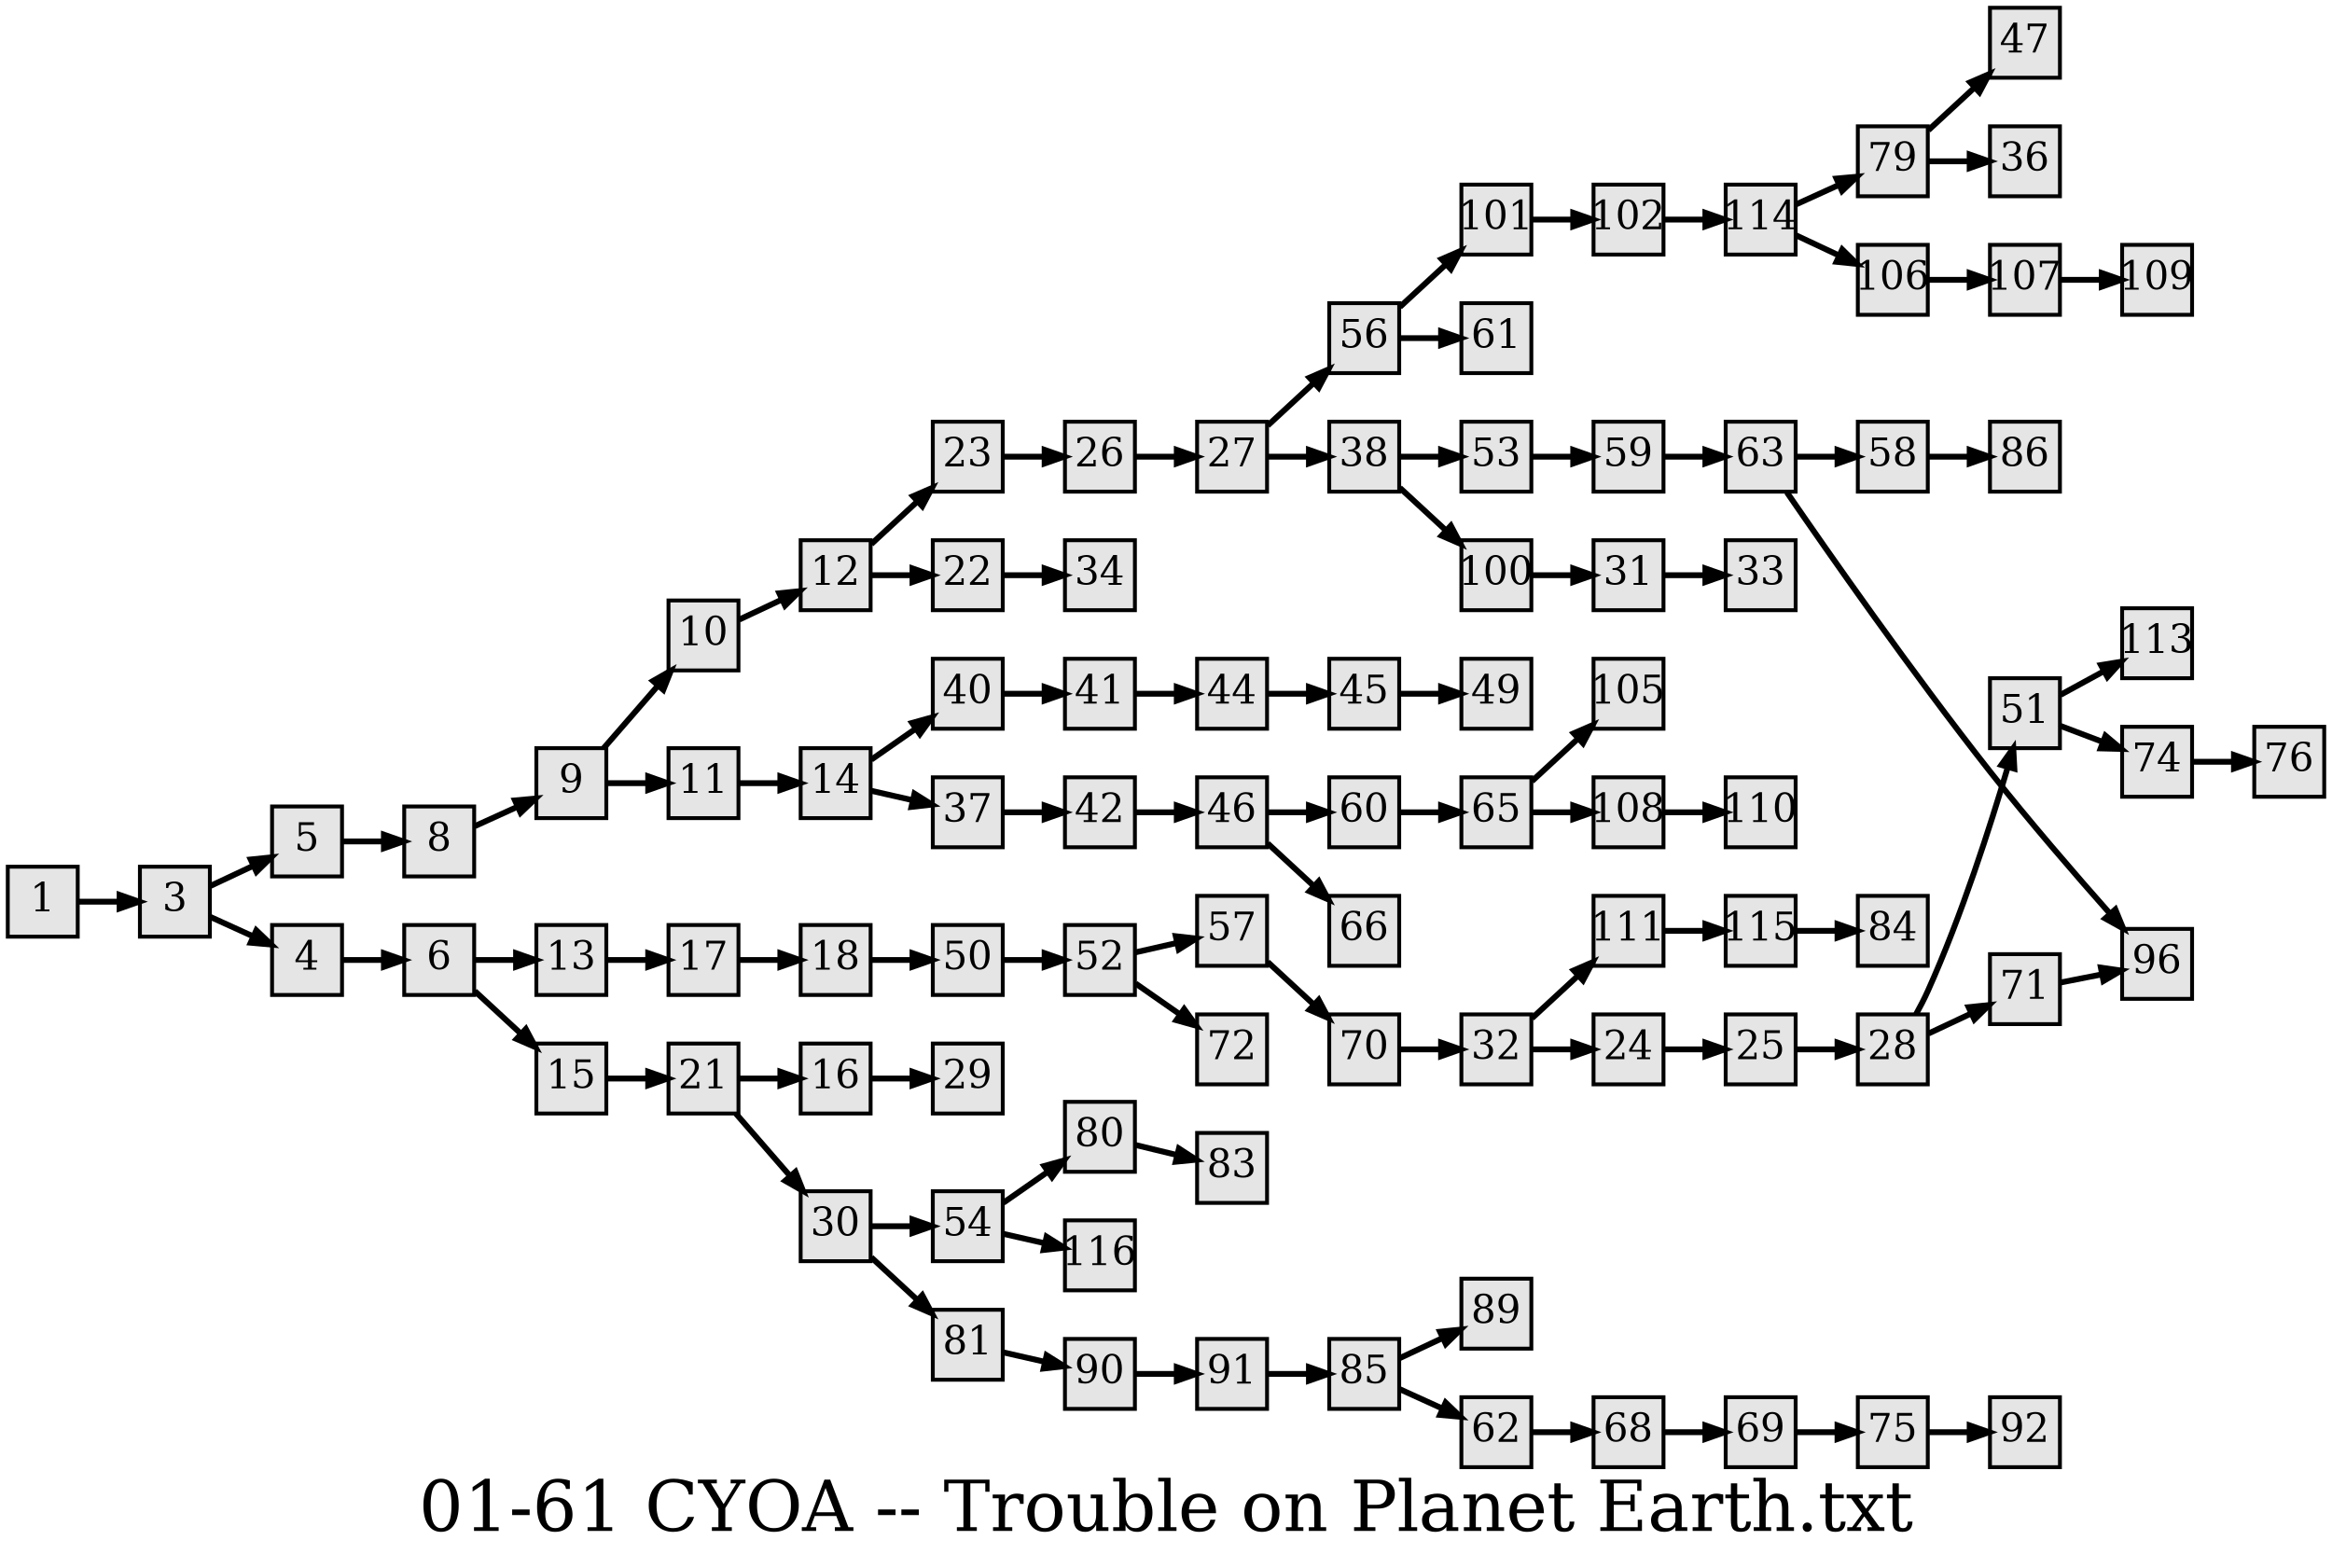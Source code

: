 digraph g{
  graph [ label="01-61 CYOA -- Trouble on Planet Earth.txt" rankdir=LR, ordering=out, fontsize=36, nodesep="0.35", ranksep="0.45"];
  node  [shape=rect, penwidth=2, fontsize=20, style=filled, fillcolor=grey90, margin="0,0", labelfloat=true, regular=true, fixedsize=true];
  edge  [labelfloat=true, penwidth=3, fontsize=12];

  1 -> 3;
  3 -> 5;
  3 -> 4;
  4 -> 6;
  5 -> 8;
  6 -> 13;
  6 -> 15;
  8 -> 9;
  9 -> 10;
  9 -> 11;
  10 -> 12;
  11 -> 14;
  12 -> 23;
  12 -> 22;
  13 -> 17;
  14 -> 40;
  14 -> 37;
  15 -> 21;
  16 -> 29;
  17 -> 18;
  18 -> 50;
  21 -> 16;
  21 -> 30;
  22 -> 34;
  23 -> 26;
  24 -> 25;
  25 -> 28;
  26 -> 27;
  27 -> 56;
  27 -> 38;
  28 -> 51;
  28 -> 71;
  30 -> 54;
  30 -> 81;
  31 -> 33;
  32 -> 111;
  32 -> 24;
  37 -> 42;
  38 -> 53;
  38 -> 100;
  40 -> 41;
  41 -> 44;
  42 -> 46;
  44 -> 45;
  45 -> 49;
  46 -> 60;
  46 -> 66;
  50 -> 52;
  51 -> 113;
  51 -> 74;
  52 -> 57;
  52 -> 72;
  53 -> 59;
  54 -> 80;
  54 -> 116;
  56 -> 101;
  56 -> 61;
  57 -> 70;
  58 -> 86;
  59 -> 63;
  60 -> 65;
  62 -> 68;
  63 -> 58;
  63 -> 96;
  65 -> 105;
  65 -> 108;
  68 -> 69;
  69 -> 75;
  70 -> 32;
  71 -> 96;
  74 -> 76;
  75 -> 92;
  79 -> 47;
  79 -> 36;
  80 -> 83;
  81 -> 90;
  85 -> 89;
  85 -> 62;
  90 -> 91;
  91 -> 85;
  100 -> 31;
  101 -> 102;
  102 -> 114;
  106 -> 107;
  107 -> 109;
  108 -> 110;
  111 -> 115;
  114 -> 79;
  114 -> 106;
  115 -> 84;
}

